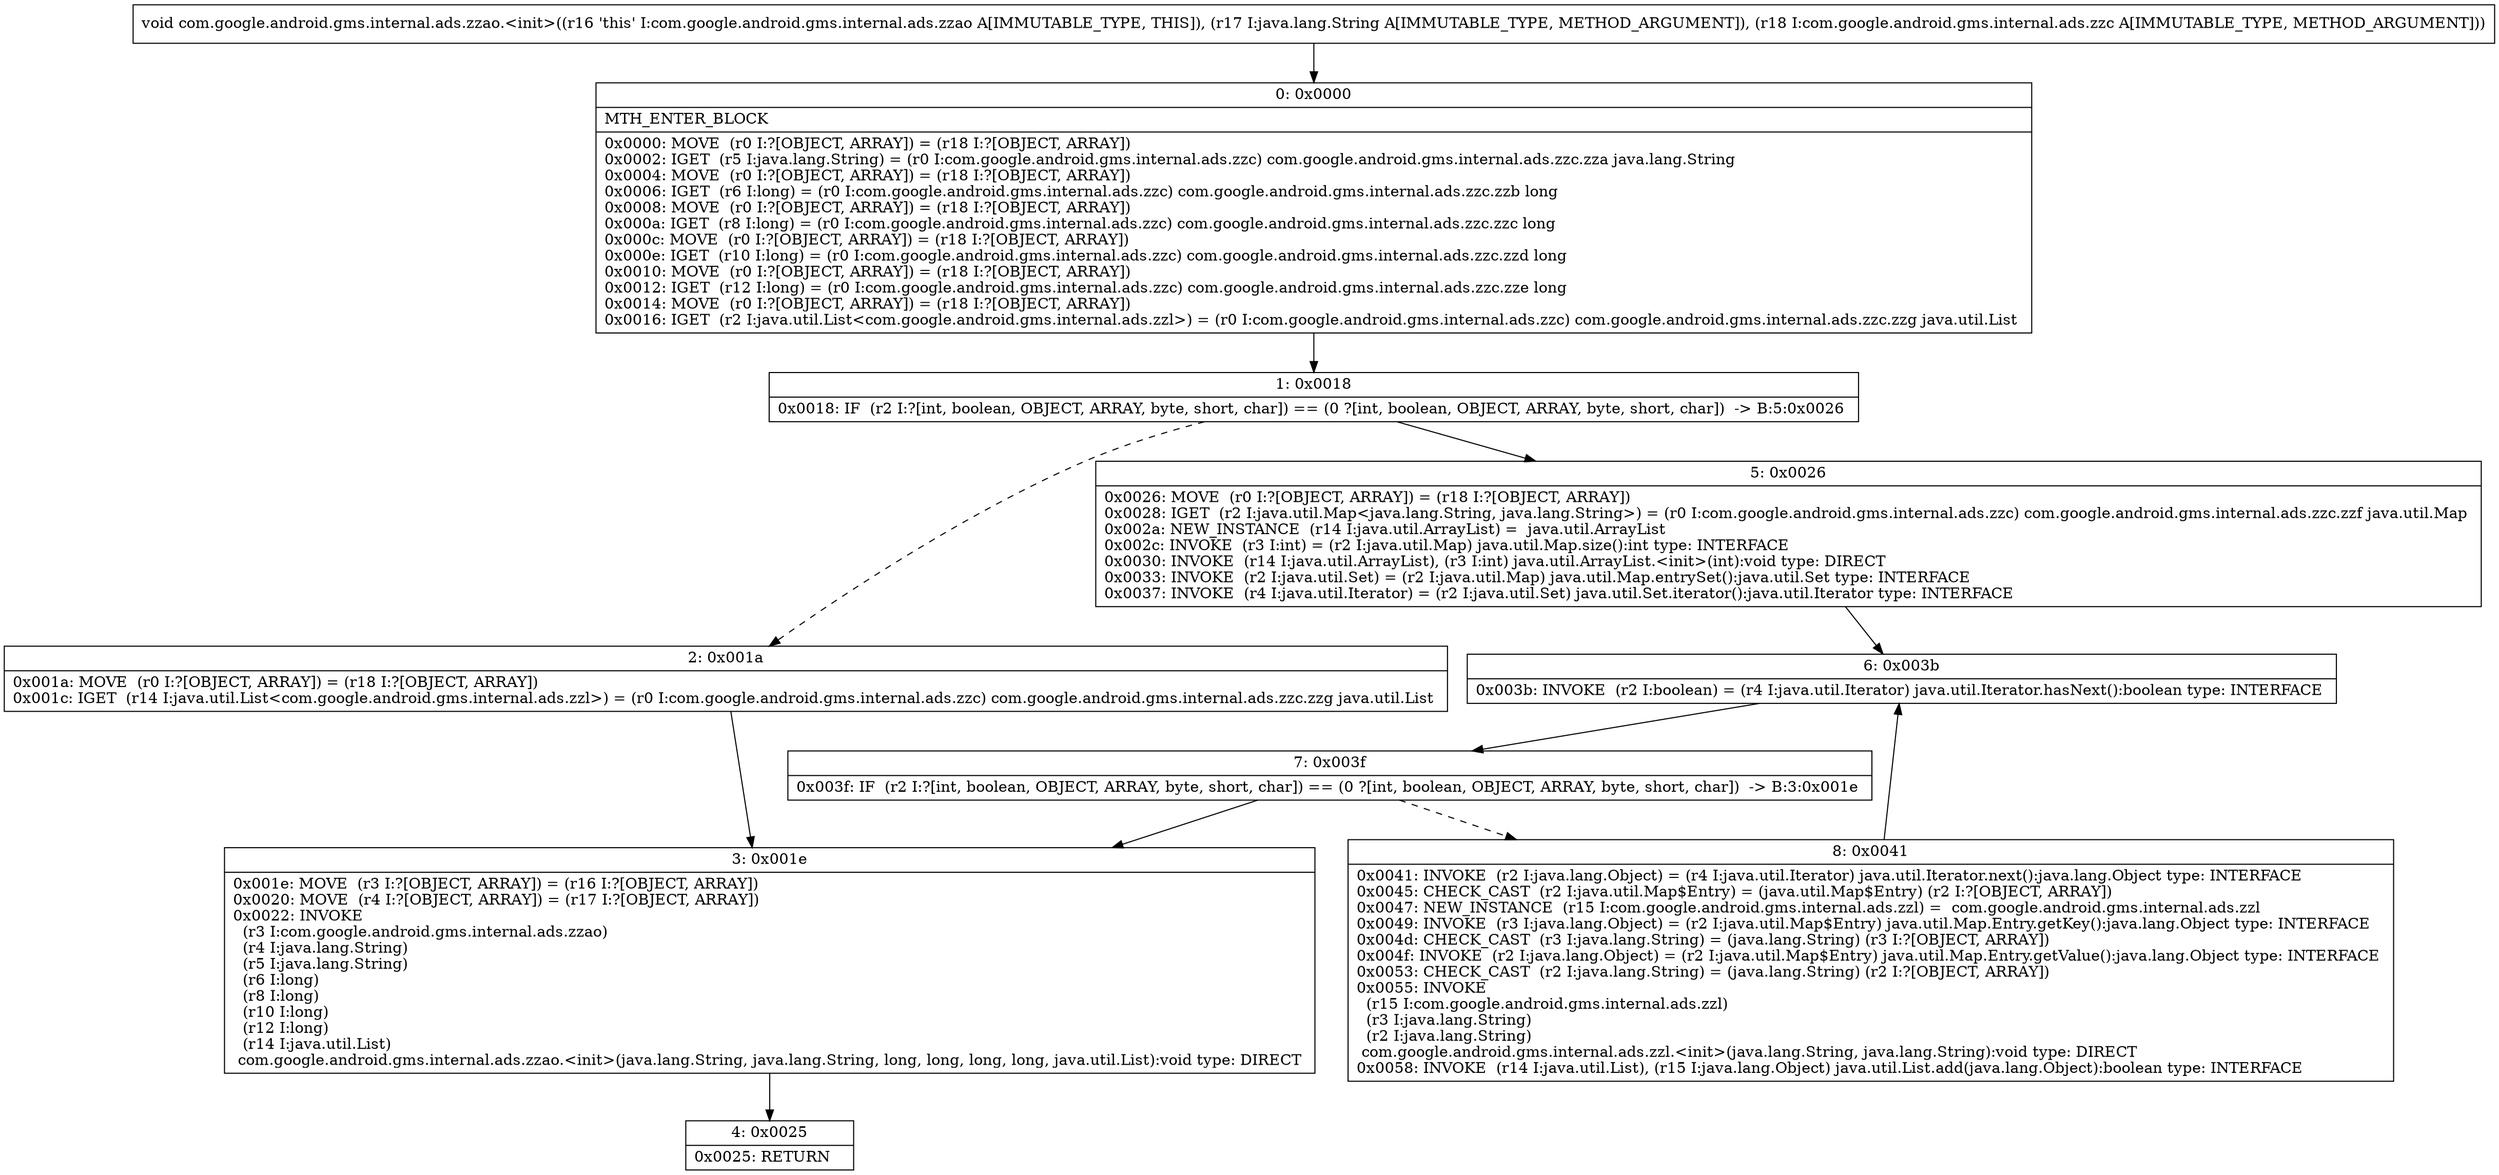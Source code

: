 digraph "CFG forcom.google.android.gms.internal.ads.zzao.\<init\>(Ljava\/lang\/String;Lcom\/google\/android\/gms\/internal\/ads\/zzc;)V" {
Node_0 [shape=record,label="{0\:\ 0x0000|MTH_ENTER_BLOCK\l|0x0000: MOVE  (r0 I:?[OBJECT, ARRAY]) = (r18 I:?[OBJECT, ARRAY]) \l0x0002: IGET  (r5 I:java.lang.String) = (r0 I:com.google.android.gms.internal.ads.zzc) com.google.android.gms.internal.ads.zzc.zza java.lang.String \l0x0004: MOVE  (r0 I:?[OBJECT, ARRAY]) = (r18 I:?[OBJECT, ARRAY]) \l0x0006: IGET  (r6 I:long) = (r0 I:com.google.android.gms.internal.ads.zzc) com.google.android.gms.internal.ads.zzc.zzb long \l0x0008: MOVE  (r0 I:?[OBJECT, ARRAY]) = (r18 I:?[OBJECT, ARRAY]) \l0x000a: IGET  (r8 I:long) = (r0 I:com.google.android.gms.internal.ads.zzc) com.google.android.gms.internal.ads.zzc.zzc long \l0x000c: MOVE  (r0 I:?[OBJECT, ARRAY]) = (r18 I:?[OBJECT, ARRAY]) \l0x000e: IGET  (r10 I:long) = (r0 I:com.google.android.gms.internal.ads.zzc) com.google.android.gms.internal.ads.zzc.zzd long \l0x0010: MOVE  (r0 I:?[OBJECT, ARRAY]) = (r18 I:?[OBJECT, ARRAY]) \l0x0012: IGET  (r12 I:long) = (r0 I:com.google.android.gms.internal.ads.zzc) com.google.android.gms.internal.ads.zzc.zze long \l0x0014: MOVE  (r0 I:?[OBJECT, ARRAY]) = (r18 I:?[OBJECT, ARRAY]) \l0x0016: IGET  (r2 I:java.util.List\<com.google.android.gms.internal.ads.zzl\>) = (r0 I:com.google.android.gms.internal.ads.zzc) com.google.android.gms.internal.ads.zzc.zzg java.util.List \l}"];
Node_1 [shape=record,label="{1\:\ 0x0018|0x0018: IF  (r2 I:?[int, boolean, OBJECT, ARRAY, byte, short, char]) == (0 ?[int, boolean, OBJECT, ARRAY, byte, short, char])  \-\> B:5:0x0026 \l}"];
Node_2 [shape=record,label="{2\:\ 0x001a|0x001a: MOVE  (r0 I:?[OBJECT, ARRAY]) = (r18 I:?[OBJECT, ARRAY]) \l0x001c: IGET  (r14 I:java.util.List\<com.google.android.gms.internal.ads.zzl\>) = (r0 I:com.google.android.gms.internal.ads.zzc) com.google.android.gms.internal.ads.zzc.zzg java.util.List \l}"];
Node_3 [shape=record,label="{3\:\ 0x001e|0x001e: MOVE  (r3 I:?[OBJECT, ARRAY]) = (r16 I:?[OBJECT, ARRAY]) \l0x0020: MOVE  (r4 I:?[OBJECT, ARRAY]) = (r17 I:?[OBJECT, ARRAY]) \l0x0022: INVOKE  \l  (r3 I:com.google.android.gms.internal.ads.zzao)\l  (r4 I:java.lang.String)\l  (r5 I:java.lang.String)\l  (r6 I:long)\l  (r8 I:long)\l  (r10 I:long)\l  (r12 I:long)\l  (r14 I:java.util.List)\l com.google.android.gms.internal.ads.zzao.\<init\>(java.lang.String, java.lang.String, long, long, long, long, java.util.List):void type: DIRECT \l}"];
Node_4 [shape=record,label="{4\:\ 0x0025|0x0025: RETURN   \l}"];
Node_5 [shape=record,label="{5\:\ 0x0026|0x0026: MOVE  (r0 I:?[OBJECT, ARRAY]) = (r18 I:?[OBJECT, ARRAY]) \l0x0028: IGET  (r2 I:java.util.Map\<java.lang.String, java.lang.String\>) = (r0 I:com.google.android.gms.internal.ads.zzc) com.google.android.gms.internal.ads.zzc.zzf java.util.Map \l0x002a: NEW_INSTANCE  (r14 I:java.util.ArrayList) =  java.util.ArrayList \l0x002c: INVOKE  (r3 I:int) = (r2 I:java.util.Map) java.util.Map.size():int type: INTERFACE \l0x0030: INVOKE  (r14 I:java.util.ArrayList), (r3 I:int) java.util.ArrayList.\<init\>(int):void type: DIRECT \l0x0033: INVOKE  (r2 I:java.util.Set) = (r2 I:java.util.Map) java.util.Map.entrySet():java.util.Set type: INTERFACE \l0x0037: INVOKE  (r4 I:java.util.Iterator) = (r2 I:java.util.Set) java.util.Set.iterator():java.util.Iterator type: INTERFACE \l}"];
Node_6 [shape=record,label="{6\:\ 0x003b|0x003b: INVOKE  (r2 I:boolean) = (r4 I:java.util.Iterator) java.util.Iterator.hasNext():boolean type: INTERFACE \l}"];
Node_7 [shape=record,label="{7\:\ 0x003f|0x003f: IF  (r2 I:?[int, boolean, OBJECT, ARRAY, byte, short, char]) == (0 ?[int, boolean, OBJECT, ARRAY, byte, short, char])  \-\> B:3:0x001e \l}"];
Node_8 [shape=record,label="{8\:\ 0x0041|0x0041: INVOKE  (r2 I:java.lang.Object) = (r4 I:java.util.Iterator) java.util.Iterator.next():java.lang.Object type: INTERFACE \l0x0045: CHECK_CAST  (r2 I:java.util.Map$Entry) = (java.util.Map$Entry) (r2 I:?[OBJECT, ARRAY]) \l0x0047: NEW_INSTANCE  (r15 I:com.google.android.gms.internal.ads.zzl) =  com.google.android.gms.internal.ads.zzl \l0x0049: INVOKE  (r3 I:java.lang.Object) = (r2 I:java.util.Map$Entry) java.util.Map.Entry.getKey():java.lang.Object type: INTERFACE \l0x004d: CHECK_CAST  (r3 I:java.lang.String) = (java.lang.String) (r3 I:?[OBJECT, ARRAY]) \l0x004f: INVOKE  (r2 I:java.lang.Object) = (r2 I:java.util.Map$Entry) java.util.Map.Entry.getValue():java.lang.Object type: INTERFACE \l0x0053: CHECK_CAST  (r2 I:java.lang.String) = (java.lang.String) (r2 I:?[OBJECT, ARRAY]) \l0x0055: INVOKE  \l  (r15 I:com.google.android.gms.internal.ads.zzl)\l  (r3 I:java.lang.String)\l  (r2 I:java.lang.String)\l com.google.android.gms.internal.ads.zzl.\<init\>(java.lang.String, java.lang.String):void type: DIRECT \l0x0058: INVOKE  (r14 I:java.util.List), (r15 I:java.lang.Object) java.util.List.add(java.lang.Object):boolean type: INTERFACE \l}"];
MethodNode[shape=record,label="{void com.google.android.gms.internal.ads.zzao.\<init\>((r16 'this' I:com.google.android.gms.internal.ads.zzao A[IMMUTABLE_TYPE, THIS]), (r17 I:java.lang.String A[IMMUTABLE_TYPE, METHOD_ARGUMENT]), (r18 I:com.google.android.gms.internal.ads.zzc A[IMMUTABLE_TYPE, METHOD_ARGUMENT])) }"];
MethodNode -> Node_0;
Node_0 -> Node_1;
Node_1 -> Node_2[style=dashed];
Node_1 -> Node_5;
Node_2 -> Node_3;
Node_3 -> Node_4;
Node_5 -> Node_6;
Node_6 -> Node_7;
Node_7 -> Node_3;
Node_7 -> Node_8[style=dashed];
Node_8 -> Node_6;
}

